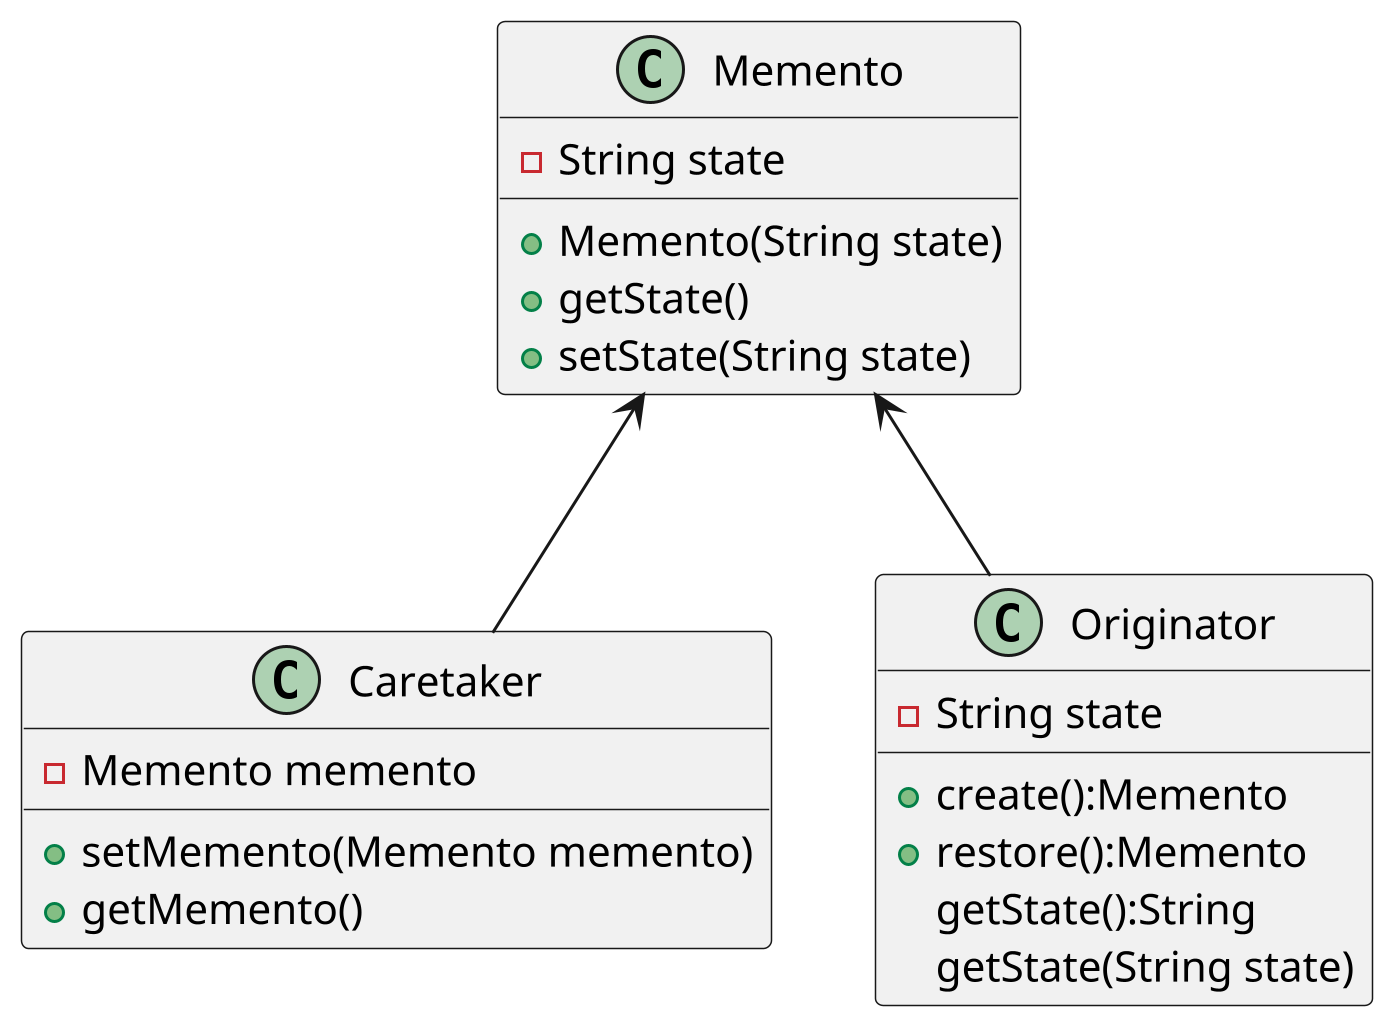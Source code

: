 @startuml
scale 1024 height
Memento <-- Caretaker
Memento <-- Originator
class Memento {
    -String state
    +Memento(String state)
    +getState()
    +setState(String state)
}
class Caretaker {
    -Memento memento
    +setMemento(Memento memento)
    +getMemento()
}
class Originator {
    -String state
    +create():Memento
    +restore():Memento
    getState():String
    getState(String state)
}

@enduml